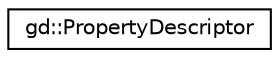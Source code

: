 digraph "Graphical Class Hierarchy"
{
  edge [fontname="Helvetica",fontsize="10",labelfontname="Helvetica",labelfontsize="10"];
  node [fontname="Helvetica",fontsize="10",shape=record];
  rankdir="LR";
  Node1 [label="gd::PropertyDescriptor",height=0.2,width=0.4,color="black", fillcolor="white", style="filled",URL="$classgd_1_1_property_descriptor.html",tooltip="Used to describe a property shown in a property grid. "];
}
